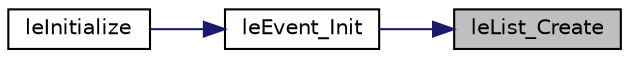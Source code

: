 digraph "leList_Create"
{
 // LATEX_PDF_SIZE
  edge [fontname="Helvetica",fontsize="10",labelfontname="Helvetica",labelfontsize="10"];
  node [fontname="Helvetica",fontsize="10",shape=record];
  rankdir="RL";
  Node1 [label="leList_Create",height=0.2,width=0.4,color="black", fillcolor="grey75", style="filled", fontcolor="black",tooltip=" "];
  Node1 -> Node2 [dir="back",color="midnightblue",fontsize="10",style="solid",fontname="Helvetica"];
  Node2 [label="leEvent_Init",height=0.2,width=0.4,color="black", fillcolor="white", style="filled",URL="$legato__event_8h.html#a1d6ca4663e79a3dcc17585f340be6fc4",tooltip=" "];
  Node2 -> Node3 [dir="back",color="midnightblue",fontsize="10",style="solid",fontname="Helvetica"];
  Node3 [label="leInitialize",height=0.2,width=0.4,color="black", fillcolor="white", style="filled",URL="$legato__state_8h.html#a1467181552ce6400971058ea64ca68bd",tooltip=" "];
}
